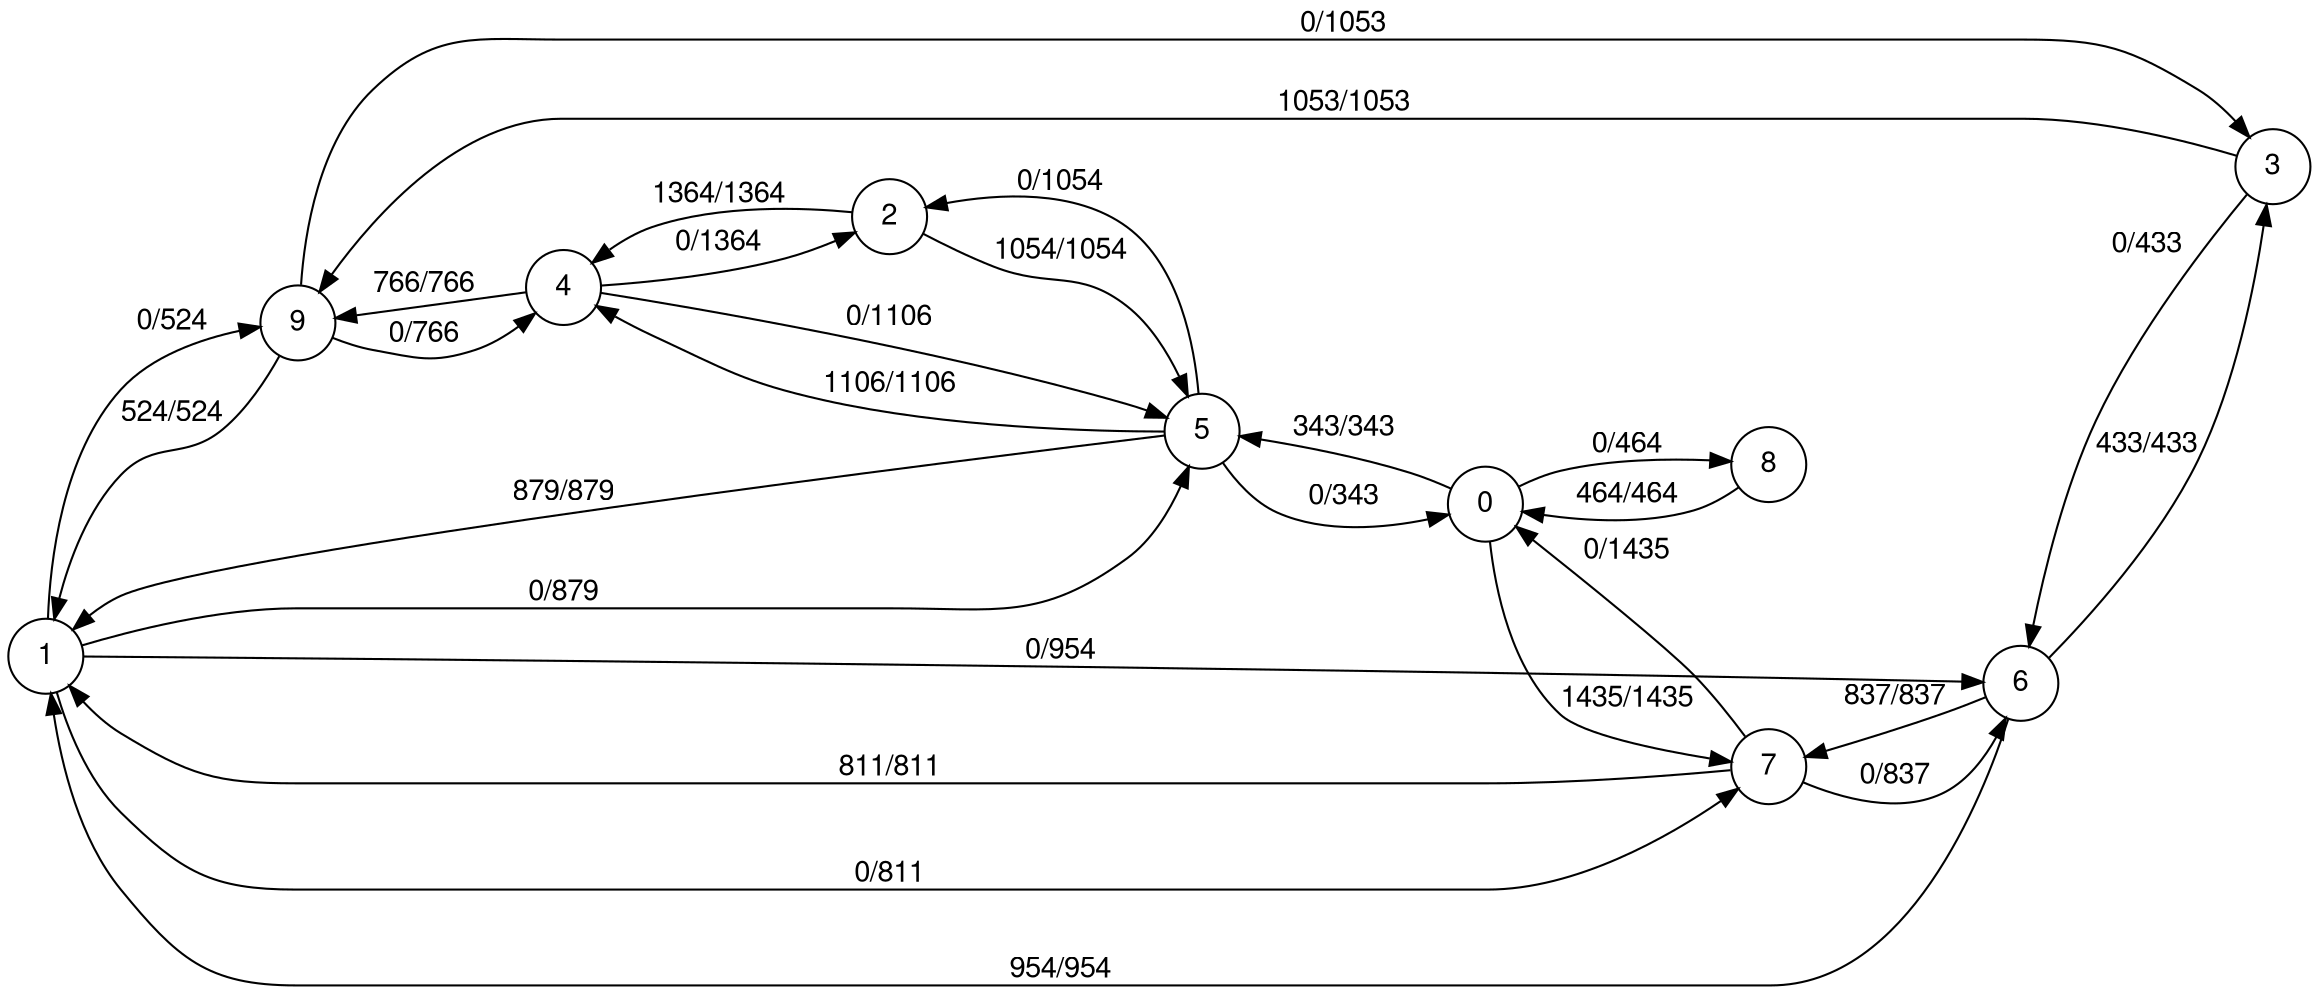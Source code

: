 digraph finite_state_machine {
  fontname="Helvetica,Arial,sans-serif"
  node [fontname="Helvetica,Arial,sans-serif"]
  edge [fontname="Helvetica,Arial,sans-serif"]
  rankdir=LR;
  node [shape = circle];
  1 -> 9 [ label = "0/524" ];
  1 -> 7 [ label = "0/811" ];
  1 -> 5 [ label = "0/879" ];
  1 -> 6 [ label = "0/954" ];
  9 -> 1 [ label = "524/524" ];
  9 -> 3 [ label = "0/1053" ];
  9 -> 4 [ label = "0/766" ];
  3 -> 9 [ label = "1053/1053" ];
  3 -> 6 [ label = "0/433" ];
  4 -> 9 [ label = "766/766" ];
  4 -> 5 [ label = "0/1106" ];
  4 -> 2 [ label = "0/1364" ];
  7 -> 6 [ label = "0/837" ];
  7 -> 0 [ label = "0/1435" ];
  7 -> 1 [ label = "811/811" ];
  6 -> 7 [ label = "837/837" ];
  6 -> 3 [ label = "433/433" ];
  6 -> 1 [ label = "954/954" ];
  0 -> 7 [ label = "1435/1435" ];
  0 -> 8 [ label = "0/464" ];
  0 -> 5 [ label = "343/343" ];
  8 -> 0 [ label = "464/464" ];
  5 -> 4 [ label = "1106/1106" ];
  5 -> 2 [ label = "0/1054" ];
  5 -> 1 [ label = "879/879" ];
  5 -> 0 [ label = "0/343" ];
  2 -> 4 [ label = "1364/1364" ];
  2 -> 5 [ label = "1054/1054" ];
}

